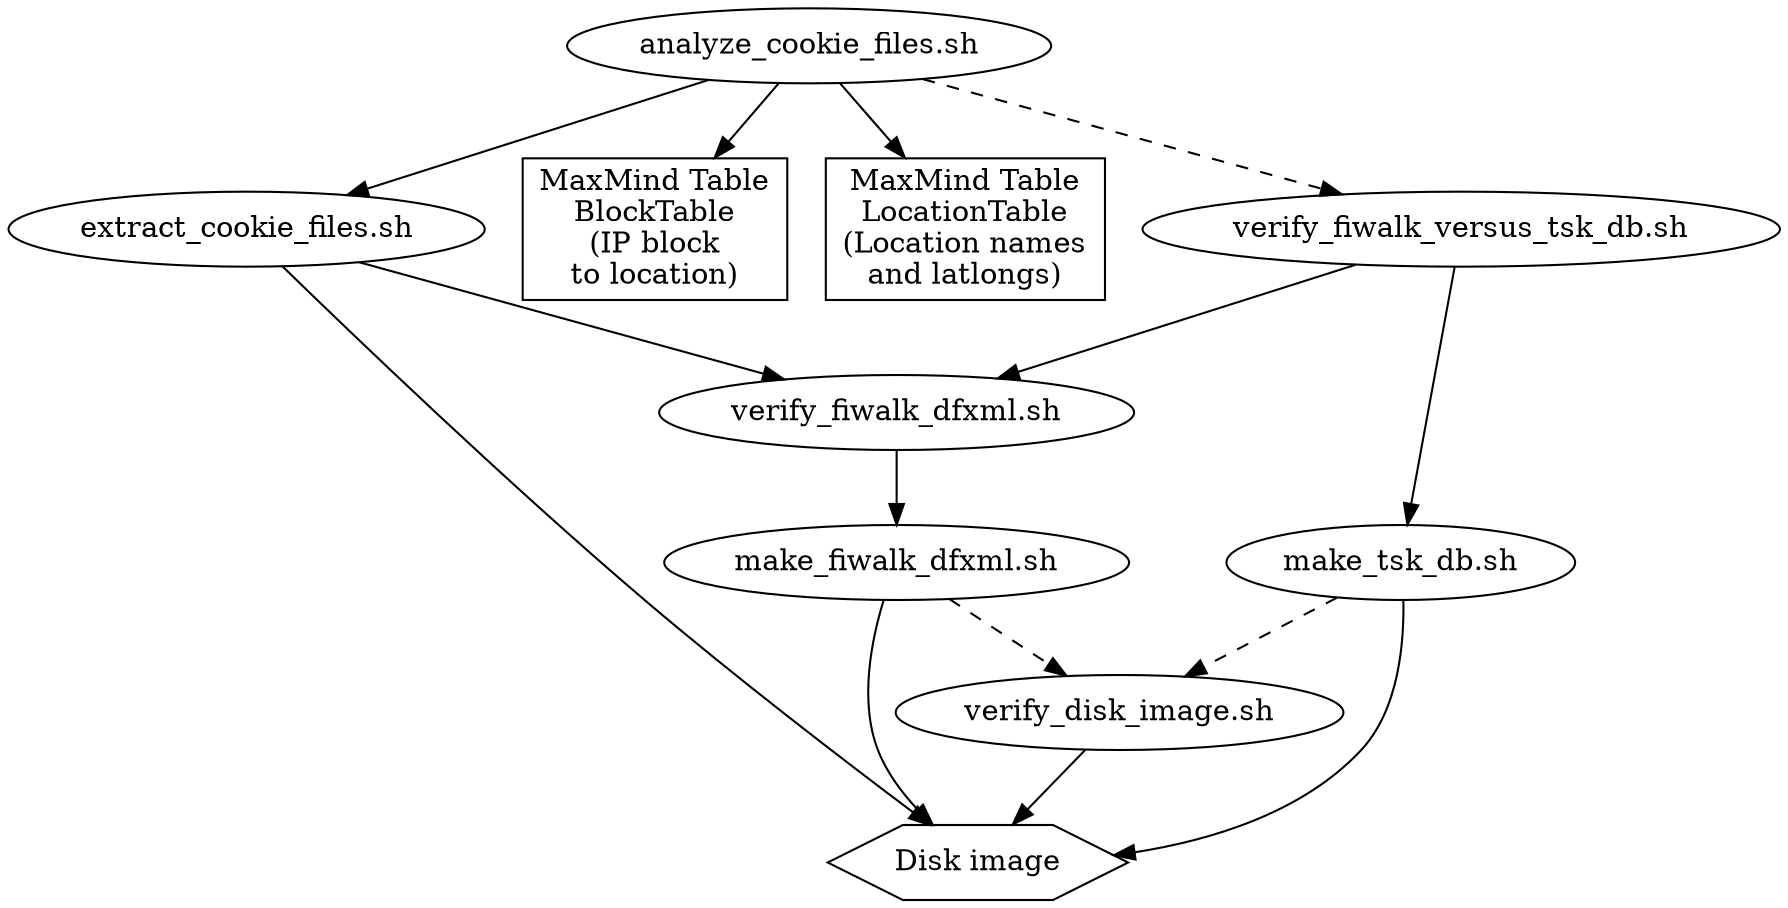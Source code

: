 //Dependency graph of geoproc's Makefile
digraph "geoproc.makefile"
{
	analyze_cookie_files_sh [label="analyze_cookie_files.sh"];
	analyze_cookie_files_sh -> extract_cookie_files_sh;
	analyze_cookie_files_sh -> maxmind_blocktable;
	analyze_cookie_files_sh -> maxmind_locationtable;
	analyze_cookie_files_sh -> verify_fiwalk_versus_tsk_db_sh [style=dashed];

	diskimage [label="Disk image" shape="hexagon"];

	extract_cookie_files_sh [label="extract_cookie_files.sh"];
	extract_cookie_files_sh -> diskimage;
	extract_cookie_files_sh -> verify_fiwalk_dfxml_sh;

	make_fiwalk_dfxml_sh [label="make_fiwalk_dfxml.sh"];
	make_fiwalk_dfxml_sh -> diskimage;
	make_fiwalk_dfxml_sh -> verify_disk_image_sh [style=dashed];

	make_tsk_db_sh [label="make_tsk_db.sh"];
	make_tsk_db_sh -> diskimage;
	make_tsk_db_sh -> verify_disk_image_sh [style=dashed];

	maxmind_blocktable [label="MaxMind Table\nBlockTable\n(IP block\nto location)" shape="rectangle"];

	maxmind_locationtable [label="MaxMind Table\nLocationTable\n(Location names\nand latlongs)" shape="rectangle"];

	verify_disk_image_sh [label="verify_disk_image.sh"];
	verify_disk_image_sh -> diskimage;

	verify_fiwalk_dfxml_sh [label="verify_fiwalk_dfxml.sh"];
	verify_fiwalk_dfxml_sh -> make_fiwalk_dfxml_sh;

	verify_fiwalk_versus_tsk_db_sh [label="verify_fiwalk_versus_tsk_db.sh"];
	verify_fiwalk_versus_tsk_db_sh -> make_tsk_db_sh;
	verify_fiwalk_versus_tsk_db_sh -> verify_fiwalk_dfxml_sh;
}
